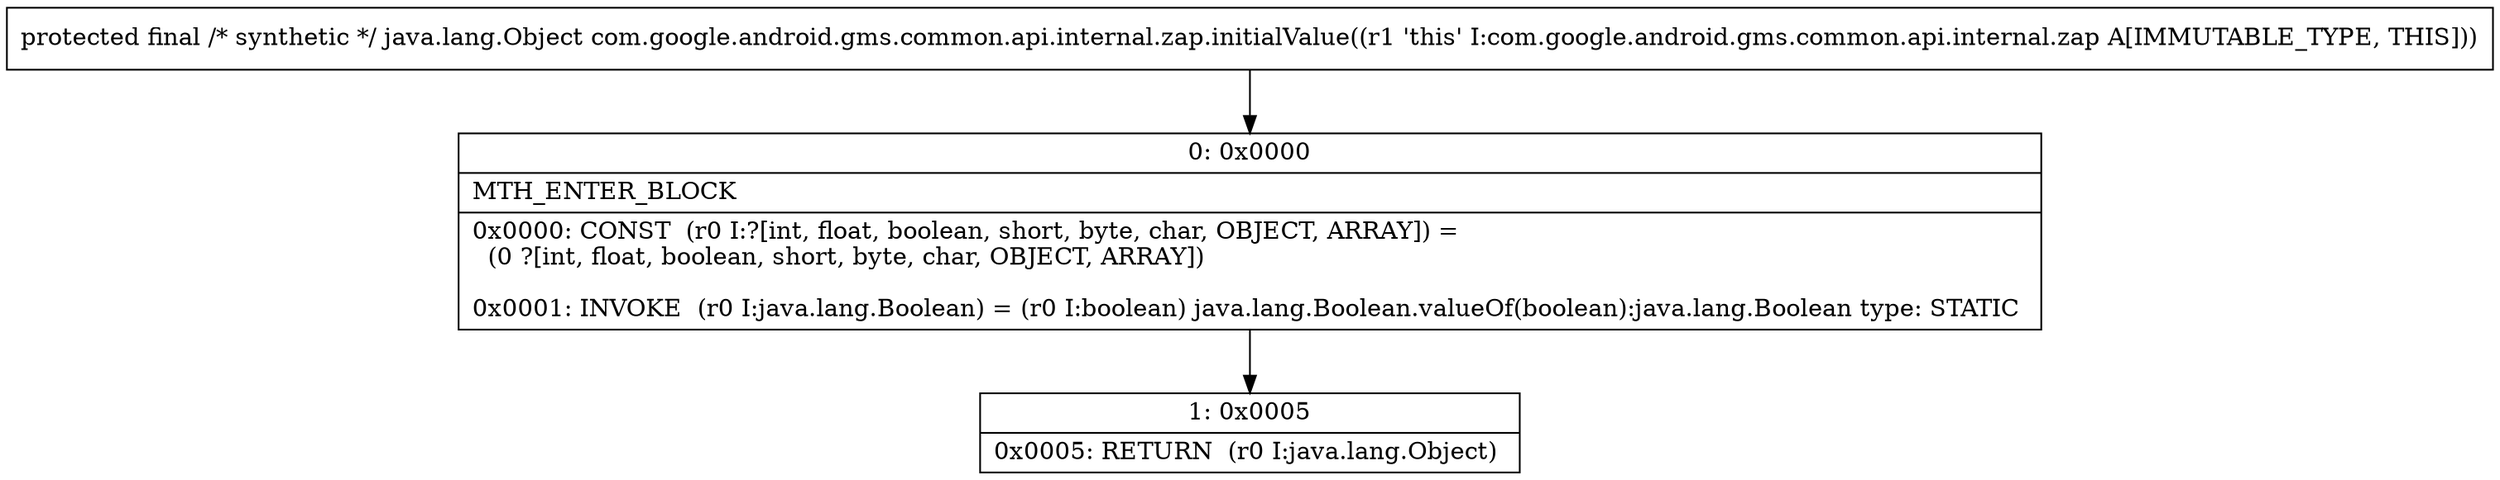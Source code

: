 digraph "CFG forcom.google.android.gms.common.api.internal.zap.initialValue()Ljava\/lang\/Object;" {
Node_0 [shape=record,label="{0\:\ 0x0000|MTH_ENTER_BLOCK\l|0x0000: CONST  (r0 I:?[int, float, boolean, short, byte, char, OBJECT, ARRAY]) = \l  (0 ?[int, float, boolean, short, byte, char, OBJECT, ARRAY])\l \l0x0001: INVOKE  (r0 I:java.lang.Boolean) = (r0 I:boolean) java.lang.Boolean.valueOf(boolean):java.lang.Boolean type: STATIC \l}"];
Node_1 [shape=record,label="{1\:\ 0x0005|0x0005: RETURN  (r0 I:java.lang.Object) \l}"];
MethodNode[shape=record,label="{protected final \/* synthetic *\/ java.lang.Object com.google.android.gms.common.api.internal.zap.initialValue((r1 'this' I:com.google.android.gms.common.api.internal.zap A[IMMUTABLE_TYPE, THIS])) }"];
MethodNode -> Node_0;
Node_0 -> Node_1;
}

